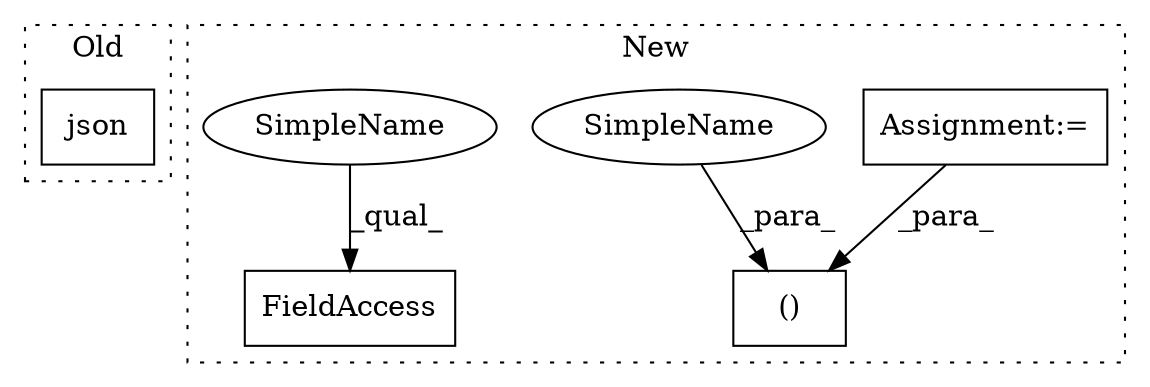 digraph G {
subgraph cluster0 {
1 [label="json" a="32" s="1179" l="6" shape="box"];
label = "Old";
style="dotted";
}
subgraph cluster1 {
2 [label="()" a="106" s="1150" l="22" shape="box"];
3 [label="FieldAccess" a="22" s="1215" l="13" shape="box"];
4 [label="Assignment:=" a="7" s="1138" l="1" shape="box"];
5 [label="SimpleName" a="42" s="1164" l="8" shape="ellipse"];
6 [label="SimpleName" a="42" s="1215" l="8" shape="ellipse"];
label = "New";
style="dotted";
}
4 -> 2 [label="_para_"];
5 -> 2 [label="_para_"];
6 -> 3 [label="_qual_"];
}